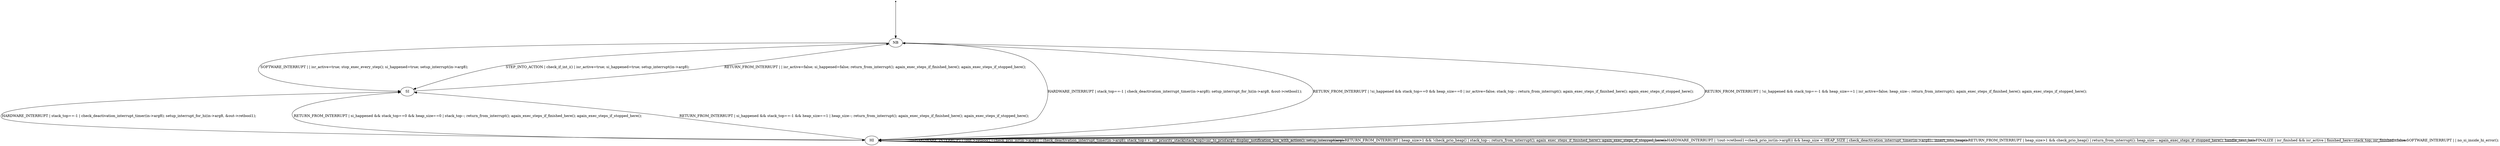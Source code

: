 digraph G {
  ranksep=2; // Increase vertical spacing between ranks
  nodesep=2; // Increase horizontal spacing between nodes
  "Start" [shape=point]; // Mark the initial node as a point
  "Start" -> "NB";

  "NB" -> "SI" [label="SOFTWARE_INTERRUPT | | isr_active=true; stop_exec_every_step(); si_happened=true; setup_interrupt(in->arg8);"]
  "NB" -> "SI" [label="STEP_INTO_ACTION | check_if_int_i() | isr_active=true; si_happened=true; setup_interrupt(in->arg8);"]
  "NB" -> "HI" [label="HARDWARE_INTERRUPT | stack_top==-1 | check_deactivation_interrupt_timer(in->arg8); setup_interrupt_for_hi(in->arg8, &out->retbool1);"]
  "HI" -> "NB" [label="RETURN_FROM_INTERRUPT | !si_happened && stack_top==0 && heap_size==0 | isr_active=false; stack_top--; return_from_interrupt(); again_exec_steps_if_finished_here(); again_exec_steps_if_stopped_here();"]
  "SI" -> "NB" [label="RETURN_FROM_INTERRUPT | | isr_active=false; si_happened=false; return_from_interrupt(); again_exec_steps_if_finished_here(); again_exec_steps_if_stopped_here();"]
  "SI" -> "HI" [label="HARDWARE_INTERRUPT | stack_top==-1 | check_deactivation_interrupt_timer(in->arg8); setup_interrupt_for_hi(in->arg8, &out->retbool1);"]
  "HI" -> "HI" [label="HARDWARE_INTERRUPT | (out->retbool1=check_prio_isr(in->arg8)) | check_deactivation_interrupt_timer(in->arg8); stack_top++; isr_priority_stack[stack_top]=isr_to_prio[arg]; display_notification_box_with_action(); setup_interrupt(arg);"]
  "HI" -> "HI" [label="RETURN_FROM_INTERRUPT | heap_size>1 && !check_prio_heap() | stack_top--; return_from_interrupt(); again_exec_steps_if_finished_here(); again_exec_steps_if_stopped_here();"]
  "HI" -> "SI" [label="RETURN_FROM_INTERRUPT | si_happened && stack_top==0 && heap_size==0 | stack_top--; return_from_interrupt(); again_exec_steps_if_finished_here(); again_exec_steps_if_stopped_here();"]
  "HI" -> "HI" [label="HARDWARE_INTERRUPT | !(out->retbool1=check_prio_isr(in->arg8)) && heap_size < HEAP_SIZE | check_deactivation_interrupt_timer(in->arg8);; insert_into_heap();"]
  "HI" -> "HI" [label="RETURN_FROM_INTERRUPT | heap_size>1 && check_prio_heap() | return_from_interrupt(); heap_size--; again_exec_steps_if_stopped_here(); handle_next_hi();"]
  "HI" -> "HI" [label="FINALIZE | isr_finished && isr_active | finished_here=stack_top; isr_finished=false;"]
  "HI" -> "SI" [label="RETURN_FROM_INTERRUPT | si_happened && stack_top==-1 && heap_size==1 | heap_size--; return_from_interrupt(); again_exec_steps_if_finished_here(); again_exec_steps_if_stopped_here();"]
  "HI" -> "NB" [label="RETURN_FROM_INTERRUPT | !si_happened && stack_top==-1 && heap_size==1 | isr_active=false; heap_size--; return_from_interrupt(); again_exec_steps_if_finished_here(); again_exec_steps_if_stopped_here();"]
"HI" -> "HI" [label="SOFTWARE_INTERRUPT | | no_si_inside_hi_error();"]
}

// "HI" -> "HI" [label="SOFTWARE_INTERRUPT | stack_top>-1 | si_happened_here(); setup_interrupt();"]
// "HI" -> "HI" [label="RETURN_FROM_INTERRUPT | check_if_si_happened_here() | return_from_interrupt()"]
